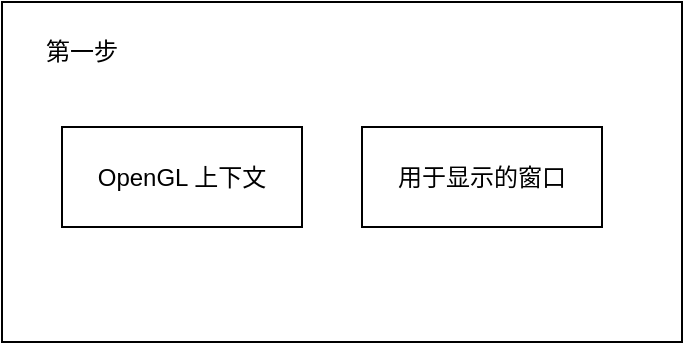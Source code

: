<mxfile version="21.5.0" type="github">
  <diagram name="第 1 页" id="BSMTkPgwm_pN8BPHQBGb">
    <mxGraphModel dx="989" dy="515" grid="1" gridSize="10" guides="1" tooltips="1" connect="1" arrows="1" fold="1" page="1" pageScale="1" pageWidth="827" pageHeight="1169" math="0" shadow="0">
      <root>
        <mxCell id="0" />
        <mxCell id="1" parent="0" />
        <mxCell id="CUPOg7wT-_XjvYd8lmtT-4" value="" style="rounded=0;whiteSpace=wrap;html=1;" vertex="1" parent="1">
          <mxGeometry x="280" y="60" width="340" height="170" as="geometry" />
        </mxCell>
        <mxCell id="CUPOg7wT-_XjvYd8lmtT-1" value="OpenGL 上下文" style="rounded=0;whiteSpace=wrap;html=1;" vertex="1" parent="1">
          <mxGeometry x="310" y="122.5" width="120" height="50" as="geometry" />
        </mxCell>
        <mxCell id="CUPOg7wT-_XjvYd8lmtT-2" value="用于显示的窗口" style="rounded=0;whiteSpace=wrap;html=1;" vertex="1" parent="1">
          <mxGeometry x="460" y="122.5" width="120" height="50" as="geometry" />
        </mxCell>
        <mxCell id="CUPOg7wT-_XjvYd8lmtT-5" value="第一步" style="text;html=1;strokeColor=none;fillColor=none;align=center;verticalAlign=middle;whiteSpace=wrap;rounded=0;" vertex="1" parent="1">
          <mxGeometry x="290" y="70" width="60" height="30" as="geometry" />
        </mxCell>
      </root>
    </mxGraphModel>
  </diagram>
</mxfile>
